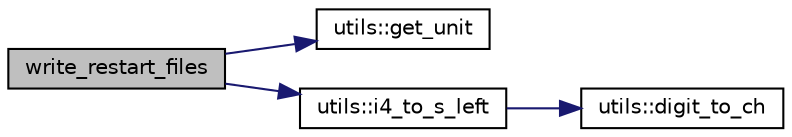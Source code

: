 digraph "write_restart_files"
{
 // LATEX_PDF_SIZE
  edge [fontname="Helvetica",fontsize="10",labelfontname="Helvetica",labelfontsize="10"];
  node [fontname="Helvetica",fontsize="10",shape=record];
  rankdir="LR";
  Node1 [label="write_restart_files",height=0.2,width=0.4,color="black", fillcolor="grey75", style="filled", fontcolor="black",tooltip=" "];
  Node1 -> Node2 [color="midnightblue",fontsize="10",style="solid"];
  Node2 [label="utils::get_unit",height=0.2,width=0.4,color="black", fillcolor="white", style="filled",URL="$namespaceutils.html#a4c02ab80fe8c45c48f93d44158999277",tooltip=" "];
  Node1 -> Node3 [color="midnightblue",fontsize="10",style="solid"];
  Node3 [label="utils::i4_to_s_left",height=0.2,width=0.4,color="black", fillcolor="white", style="filled",URL="$namespaceutils.html#a380db670d15265d5b5a6a003a3df926a",tooltip=" "];
  Node3 -> Node4 [color="midnightblue",fontsize="10",style="solid"];
  Node4 [label="utils::digit_to_ch",height=0.2,width=0.4,color="black", fillcolor="white", style="filled",URL="$namespaceutils.html#aa6b436f89f63f908b3a17a7339c9bfbf",tooltip=" "];
}

